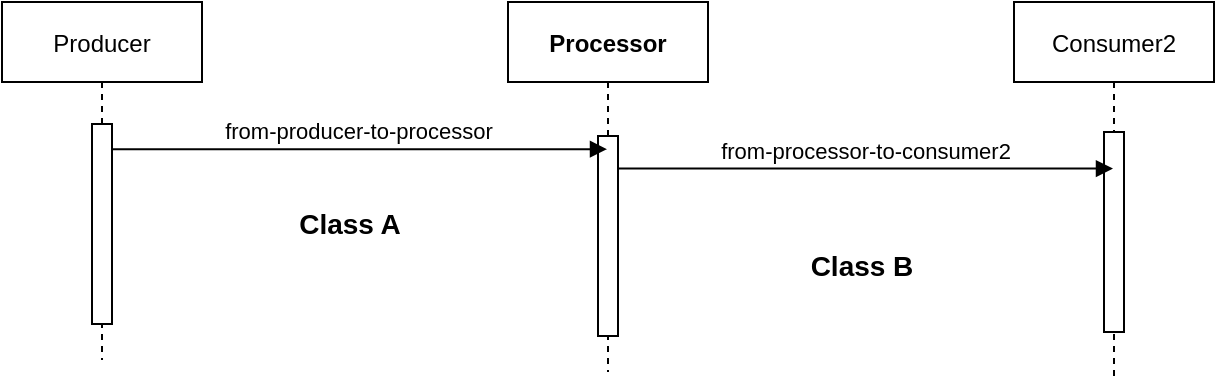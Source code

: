 <mxfile version="19.0.0" type="device"><diagram id="kgpKYQtTHZ0yAKxKKP6v" name="Page-1"><mxGraphModel dx="1106" dy="784" grid="0" gridSize="10" guides="1" tooltips="1" connect="1" arrows="1" fold="1" page="1" pageScale="1" pageWidth="850" pageHeight="1100" background="none" math="0" shadow="0"><root><mxCell id="0"/><mxCell id="1" parent="0"/><mxCell id="3nuBFxr9cyL0pnOWT2aG-1" value="Producer" style="shape=umlLifeline;perimeter=lifelinePerimeter;container=1;collapsible=0;recursiveResize=0;rounded=0;shadow=0;strokeWidth=1;fontColor=#000000;fillColor=#FFFFFF;strokeColor=#000000;" parent="1" vertex="1"><mxGeometry x="141" y="80" width="100" height="179" as="geometry"/></mxCell><mxCell id="3nuBFxr9cyL0pnOWT2aG-2" value="" style="points=[];perimeter=orthogonalPerimeter;rounded=0;shadow=0;strokeWidth=1;" parent="3nuBFxr9cyL0pnOWT2aG-1" vertex="1"><mxGeometry x="45" y="61" width="10" height="100" as="geometry"/></mxCell><mxCell id="-zhrJO1nuz--op9bAYF--4" value="Processor" style="shape=umlLifeline;perimeter=lifelinePerimeter;container=1;collapsible=0;recursiveResize=0;rounded=0;shadow=0;strokeWidth=1;fontStyle=1" parent="1" vertex="1"><mxGeometry x="394" y="80" width="100" height="185" as="geometry"/></mxCell><mxCell id="-zhrJO1nuz--op9bAYF--5" value="" style="points=[];perimeter=orthogonalPerimeter;rounded=0;shadow=0;strokeWidth=1;" parent="-zhrJO1nuz--op9bAYF--4" vertex="1"><mxGeometry x="45" y="67" width="10" height="100" as="geometry"/></mxCell><mxCell id="-zhrJO1nuz--op9bAYF--6" value="Consumer2" style="shape=umlLifeline;perimeter=lifelinePerimeter;container=1;collapsible=0;recursiveResize=0;rounded=0;shadow=0;strokeWidth=1;fontColor=#000000;fillColor=#FFFFFF;strokeColor=#000000;" parent="1" vertex="1"><mxGeometry x="647" y="80" width="100" height="190" as="geometry"/></mxCell><mxCell id="-zhrJO1nuz--op9bAYF--7" value="" style="points=[];perimeter=orthogonalPerimeter;rounded=0;shadow=0;strokeWidth=1;" parent="-zhrJO1nuz--op9bAYF--6" vertex="1"><mxGeometry x="45" y="65" width="10" height="100" as="geometry"/></mxCell><mxCell id="-zhrJO1nuz--op9bAYF--14" value="from-processor-to-consumer2" style="verticalAlign=bottom;endArrow=block;shadow=0;strokeWidth=1;exitX=1;exitY=0.163;exitDx=0;exitDy=0;exitPerimeter=0;" parent="1" source="-zhrJO1nuz--op9bAYF--5" target="-zhrJO1nuz--op9bAYF--6" edge="1"><mxGeometry relative="1" as="geometry"><mxPoint x="580" y="240" as="sourcePoint"/><mxPoint x="705" y="240.0" as="targetPoint"/></mxGeometry></mxCell><mxCell id="R4Rg5na6bqBQ3S4XxZWp-3" value="&lt;b&gt;Class A&lt;/b&gt;" style="text;html=1;strokeColor=none;fillColor=none;align=center;verticalAlign=middle;whiteSpace=wrap;rounded=0;fontSize=14;" parent="1" vertex="1"><mxGeometry x="285" y="176" width="60" height="30" as="geometry"/></mxCell><mxCell id="R4Rg5na6bqBQ3S4XxZWp-5" value="&lt;b&gt;Class B&lt;/b&gt;" style="text;html=1;strokeColor=none;fillColor=none;align=center;verticalAlign=middle;whiteSpace=wrap;rounded=0;fontSize=14;" parent="1" vertex="1"><mxGeometry x="541" y="197" width="60" height="30" as="geometry"/></mxCell><mxCell id="3nuBFxr9cyL0pnOWT2aG-8" value="from-producer-to-processor" style="verticalAlign=bottom;endArrow=block;shadow=0;strokeWidth=1;fillColor=#FFFFFF;exitX=0.95;exitY=0.126;exitDx=0;exitDy=0;exitPerimeter=0;" parent="1" source="3nuBFxr9cyL0pnOWT2aG-2" target="-zhrJO1nuz--op9bAYF--4" edge="1"><mxGeometry relative="1" as="geometry"><mxPoint x="375" y="160" as="sourcePoint"/><mxPoint x="355" y="160.0" as="targetPoint"/></mxGeometry></mxCell></root></mxGraphModel></diagram></mxfile>